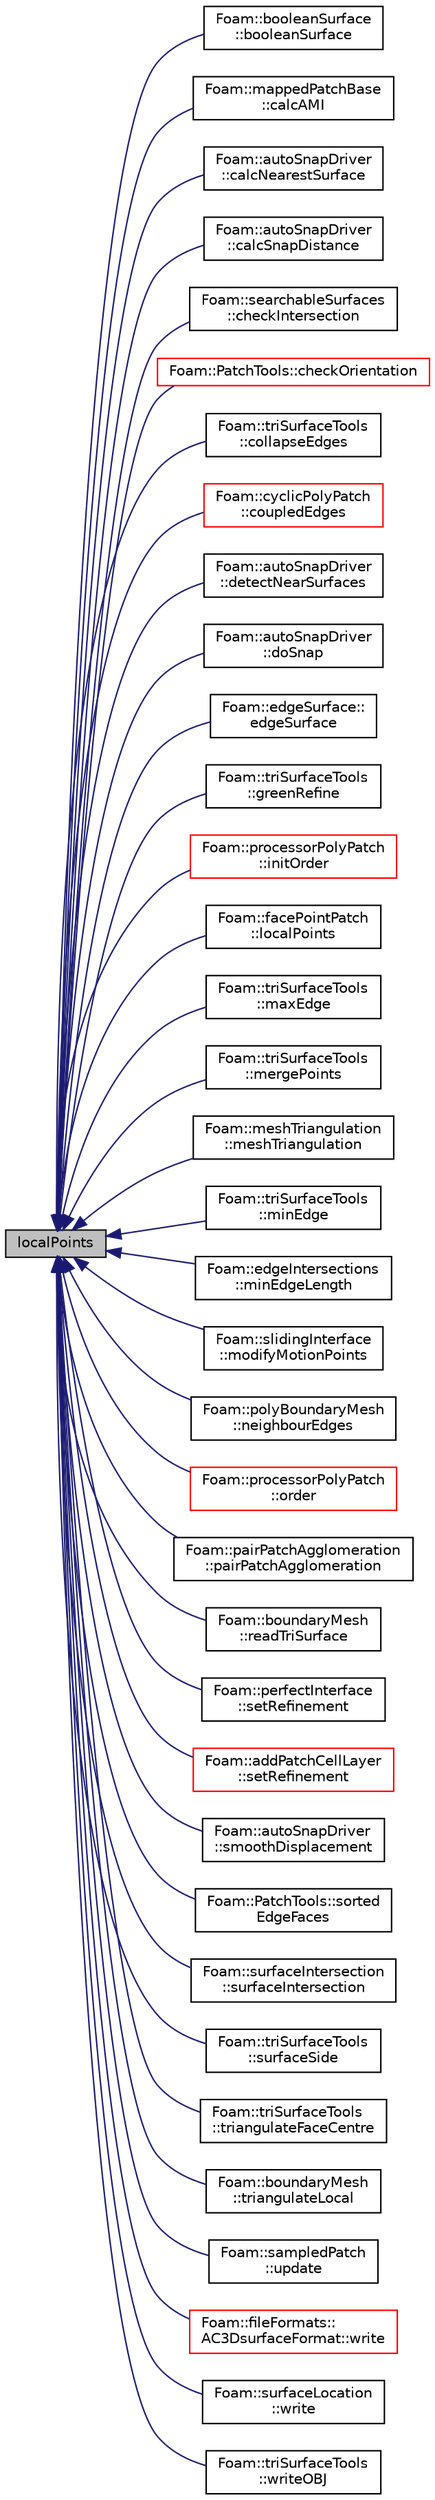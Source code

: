 digraph "localPoints"
{
  bgcolor="transparent";
  edge [fontname="Helvetica",fontsize="10",labelfontname="Helvetica",labelfontsize="10"];
  node [fontname="Helvetica",fontsize="10",shape=record];
  rankdir="LR";
  Node1 [label="localPoints",height=0.2,width=0.4,color="black", fillcolor="grey75", style="filled", fontcolor="black"];
  Node1 -> Node2 [dir="back",color="midnightblue",fontsize="10",style="solid",fontname="Helvetica"];
  Node2 [label="Foam::booleanSurface\l::booleanSurface",height=0.2,width=0.4,color="black",URL="$a00149.html#af9badecab2d5cf9894182caa82611921",tooltip="Construct from surfaces and operation. Surfaces need to be closed. "];
  Node1 -> Node3 [dir="back",color="midnightblue",fontsize="10",style="solid",fontname="Helvetica"];
  Node3 [label="Foam::mappedPatchBase\l::calcAMI",height=0.2,width=0.4,color="black",URL="$a01420.html#afa9ee1ee09345abf9d30d18090559e42",tooltip="Calculate AMI interpolator. "];
  Node1 -> Node4 [dir="back",color="midnightblue",fontsize="10",style="solid",fontname="Helvetica"];
  Node4 [label="Foam::autoSnapDriver\l::calcNearestSurface",height=0.2,width=0.4,color="black",URL="$a00088.html#a0a334a64613ee0c208d8edf18306bcf2",tooltip="Per patch point calculate point on nearest surface. Set as. "];
  Node1 -> Node5 [dir="back",color="midnightblue",fontsize="10",style="solid",fontname="Helvetica"];
  Node5 [label="Foam::autoSnapDriver\l::calcSnapDistance",height=0.2,width=0.4,color="black",URL="$a00088.html#afd4d0bc8076355e778a983cde07f58af",tooltip="Calculate edge length per patch point. "];
  Node1 -> Node6 [dir="back",color="midnightblue",fontsize="10",style="solid",fontname="Helvetica"];
  Node6 [label="Foam::searchableSurfaces\l::checkIntersection",height=0.2,width=0.4,color="black",URL="$a02263.html#aabe3ba6afdeac1e44866082eed8e4862",tooltip="Do surfaces self-intersect or intersect others. "];
  Node1 -> Node7 [dir="back",color="midnightblue",fontsize="10",style="solid",fontname="Helvetica"];
  Node7 [label="Foam::PatchTools::checkOrientation",height=0.2,width=0.4,color="red",URL="$a01814.html#a20f23e9ffe1102dccd75986b5435aef7",tooltip="Check for orientation issues. "];
  Node1 -> Node8 [dir="back",color="midnightblue",fontsize="10",style="solid",fontname="Helvetica"];
  Node8 [label="Foam::triSurfaceTools\l::collapseEdges",height=0.2,width=0.4,color="black",URL="$a02689.html#a3aee046d49916c8984f42f5710679e3f",tooltip="Create new triSurface by collapsing edges to edge mids. "];
  Node1 -> Node9 [dir="back",color="midnightblue",fontsize="10",style="solid",fontname="Helvetica"];
  Node9 [label="Foam::cyclicPolyPatch\l::coupledEdges",height=0.2,width=0.4,color="red",URL="$a00484.html#aeb3422aeee49268307deb477d32dc2d3",tooltip="Return connected edges (from patch local to neighbour patch local). "];
  Node1 -> Node10 [dir="back",color="midnightblue",fontsize="10",style="solid",fontname="Helvetica"];
  Node10 [label="Foam::autoSnapDriver\l::detectNearSurfaces",height=0.2,width=0.4,color="black",URL="$a00088.html#a1f0aa6841e7a037db0a22342f828e761",tooltip="Per patch point override displacement if in gap situation. "];
  Node1 -> Node11 [dir="back",color="midnightblue",fontsize="10",style="solid",fontname="Helvetica"];
  Node11 [label="Foam::autoSnapDriver\l::doSnap",height=0.2,width=0.4,color="black",URL="$a00088.html#adf0870a8be4483ecdb73b26b20d027ee"];
  Node1 -> Node12 [dir="back",color="midnightblue",fontsize="10",style="solid",fontname="Helvetica"];
  Node12 [label="Foam::edgeSurface::\ledgeSurface",height=0.2,width=0.4,color="black",URL="$a00621.html#abe6268d682c2dab294acf2175f47ca38",tooltip="Construct from surface and intersection description. "];
  Node1 -> Node13 [dir="back",color="midnightblue",fontsize="10",style="solid",fontname="Helvetica"];
  Node13 [label="Foam::triSurfaceTools\l::greenRefine",height=0.2,width=0.4,color="black",URL="$a02689.html#abfb8b3103f67e2652cfb672525ec5d43",tooltip="Refine edges by splitting to opposite vertex. "];
  Node1 -> Node14 [dir="back",color="midnightblue",fontsize="10",style="solid",fontname="Helvetica"];
  Node14 [label="Foam::processorPolyPatch\l::initOrder",height=0.2,width=0.4,color="red",URL="$a01994.html#aa56a1502e7574a1aa6661f68491bcb3c",tooltip="Initialize ordering for primitivePatch. Does not. "];
  Node1 -> Node15 [dir="back",color="midnightblue",fontsize="10",style="solid",fontname="Helvetica"];
  Node15 [label="Foam::facePointPatch\l::localPoints",height=0.2,width=0.4,color="black",URL="$a00730.html#a9fffc33eea99cb027ddb065f62357dd5",tooltip="Return pointField of points in patch. "];
  Node1 -> Node16 [dir="back",color="midnightblue",fontsize="10",style="solid",fontname="Helvetica"];
  Node16 [label="Foam::triSurfaceTools\l::maxEdge",height=0.2,width=0.4,color="black",URL="$a02689.html#aedcb2ebabdbe8437654ce1d4ef881e71",tooltip="Returns element in edgeIndices with minimum length. "];
  Node1 -> Node17 [dir="back",color="midnightblue",fontsize="10",style="solid",fontname="Helvetica"];
  Node17 [label="Foam::triSurfaceTools\l::mergePoints",height=0.2,width=0.4,color="black",URL="$a02689.html#a44799249ec25a8721893cffeffcdec1f",tooltip="Merge points within distance. "];
  Node1 -> Node18 [dir="back",color="midnightblue",fontsize="10",style="solid",fontname="Helvetica"];
  Node18 [label="Foam::meshTriangulation\l::meshTriangulation",height=0.2,width=0.4,color="black",URL="$a01477.html#adc26bbba53e9c1d772cb4c2807351802",tooltip="Construct from selected mesh cell and region number to be used. "];
  Node1 -> Node19 [dir="back",color="midnightblue",fontsize="10",style="solid",fontname="Helvetica"];
  Node19 [label="Foam::triSurfaceTools\l::minEdge",height=0.2,width=0.4,color="black",URL="$a02689.html#ac365a22b30a404441ffa961fefac8348",tooltip="Returns element in edgeIndices with minimum length. "];
  Node1 -> Node20 [dir="back",color="midnightblue",fontsize="10",style="solid",fontname="Helvetica"];
  Node20 [label="Foam::edgeIntersections\l::minEdgeLength",height=0.2,width=0.4,color="black",URL="$a00615.html#aab87294afba9ae44ed84b862eaad0a64",tooltip="Calculate min edge length for every surface point. "];
  Node1 -> Node21 [dir="back",color="midnightblue",fontsize="10",style="solid",fontname="Helvetica"];
  Node21 [label="Foam::slidingInterface\l::modifyMotionPoints",height=0.2,width=0.4,color="black",URL="$a02337.html#a4a962b56dd7cf30972c468258fa888e5",tooltip="Modify motion points to comply with the topological change. "];
  Node1 -> Node22 [dir="back",color="midnightblue",fontsize="10",style="solid",fontname="Helvetica"];
  Node22 [label="Foam::polyBoundaryMesh\l::neighbourEdges",height=0.2,width=0.4,color="black",URL="$a01910.html#a1622aa14f9257dc2d02f4bd0826049e7",tooltip="Per patch the edges on the neighbouring patch. Is for every external. "];
  Node1 -> Node23 [dir="back",color="midnightblue",fontsize="10",style="solid",fontname="Helvetica"];
  Node23 [label="Foam::processorPolyPatch\l::order",height=0.2,width=0.4,color="red",URL="$a01994.html#a557fadfc4a0e74703deefb12da057df5",tooltip="Return new ordering for primitivePatch. "];
  Node1 -> Node24 [dir="back",color="midnightblue",fontsize="10",style="solid",fontname="Helvetica"];
  Node24 [label="Foam::pairPatchAgglomeration\l::pairPatchAgglomeration",height=0.2,width=0.4,color="black",URL="$a01764.html#a8d94302d3592c1f0a629d9f43f6e688e",tooltip="Construct given mesh and controls. "];
  Node1 -> Node25 [dir="back",color="midnightblue",fontsize="10",style="solid",fontname="Helvetica"];
  Node25 [label="Foam::boundaryMesh\l::readTriSurface",height=0.2,width=0.4,color="black",URL="$a00151.html#a2ee25ae613c57256a825ff088edc0839",tooltip="Read from triSurface. "];
  Node1 -> Node26 [dir="back",color="midnightblue",fontsize="10",style="solid",fontname="Helvetica"];
  Node26 [label="Foam::perfectInterface\l::setRefinement",height=0.2,width=0.4,color="black",URL="$a01831.html#a9127fcee3341a601c9d07bee5d1e3738",tooltip="Insert the layer addition/removal instructions. "];
  Node1 -> Node27 [dir="back",color="midnightblue",fontsize="10",style="solid",fontname="Helvetica"];
  Node27 [label="Foam::addPatchCellLayer\l::setRefinement",height=0.2,width=0.4,color="red",URL="$a00024.html#a9488cb0518f21b76444c508cc9658d64",tooltip="Play commands into polyTopoChange to create layers on top. "];
  Node1 -> Node28 [dir="back",color="midnightblue",fontsize="10",style="solid",fontname="Helvetica"];
  Node28 [label="Foam::autoSnapDriver\l::smoothDisplacement",height=0.2,width=0.4,color="black",URL="$a00088.html#a8e306cb82a0529b700de58b7f164e657",tooltip="Smooth the displacement field to the internal. "];
  Node1 -> Node29 [dir="back",color="midnightblue",fontsize="10",style="solid",fontname="Helvetica"];
  Node29 [label="Foam::PatchTools::sorted\lEdgeFaces",height=0.2,width=0.4,color="black",URL="$a01814.html#a6f45385fbdbafd55b359508624f4e84f"];
  Node1 -> Node30 [dir="back",color="midnightblue",fontsize="10",style="solid",fontname="Helvetica"];
  Node30 [label="Foam::surfaceIntersection\l::surfaceIntersection",height=0.2,width=0.4,color="black",URL="$a02482.html#a0227f78e50cd258d5b10a3f1214bea8f",tooltip="Special: intersect surface with itself. Used to check for. "];
  Node1 -> Node31 [dir="back",color="midnightblue",fontsize="10",style="solid",fontname="Helvetica"];
  Node31 [label="Foam::triSurfaceTools\l::surfaceSide",height=0.2,width=0.4,color="black",URL="$a02689.html#ac13accde68c814912f86ae34aacbb439",tooltip="Given nearest point (to sample) on surface determines which side. "];
  Node1 -> Node32 [dir="back",color="midnightblue",fontsize="10",style="solid",fontname="Helvetica"];
  Node32 [label="Foam::triSurfaceTools\l::triangulateFaceCentre",height=0.2,width=0.4,color="black",URL="$a02689.html#abf2be73c84828e0d5db6921bf8b57353",tooltip="Face-centre triangulation of (selected patches of) boundaryMesh. "];
  Node1 -> Node33 [dir="back",color="midnightblue",fontsize="10",style="solid",fontname="Helvetica"];
  Node33 [label="Foam::boundaryMesh\l::triangulateLocal",height=0.2,width=0.4,color="black",URL="$a00151.html#a225ee022161c9169e8058dece519bbcf",tooltip="Same as triangulate but in local vertex numbering. "];
  Node1 -> Node34 [dir="back",color="midnightblue",fontsize="10",style="solid",fontname="Helvetica"];
  Node34 [label="Foam::sampledPatch\l::update",height=0.2,width=0.4,color="black",URL="$a02225.html#aa2aac016e2bf7b5bd2b271786c2791aa",tooltip="Update the surface as required. "];
  Node1 -> Node35 [dir="back",color="midnightblue",fontsize="10",style="solid",fontname="Helvetica"];
  Node35 [label="Foam::fileFormats::\lAC3DsurfaceFormat::write",height=0.2,width=0.4,color="red",URL="$a00013.html#a2a1e1394d9dd8932b738248c123a267f",tooltip="Write surface mesh components by proxy. "];
  Node1 -> Node36 [dir="back",color="midnightblue",fontsize="10",style="solid",fontname="Helvetica"];
  Node36 [label="Foam::surfaceLocation\l::write",height=0.2,width=0.4,color="black",URL="$a02483.html#ac46794559b7ceed2ee99203d84784f86",tooltip="Write info to os. "];
  Node1 -> Node37 [dir="back",color="midnightblue",fontsize="10",style="solid",fontname="Helvetica"];
  Node37 [label="Foam::triSurfaceTools\l::writeOBJ",height=0.2,width=0.4,color="black",URL="$a02689.html#a4a9bece42e85cb21f786abe9c9833d2b",tooltip="Write vertex subset to OBJ format file. "];
}
